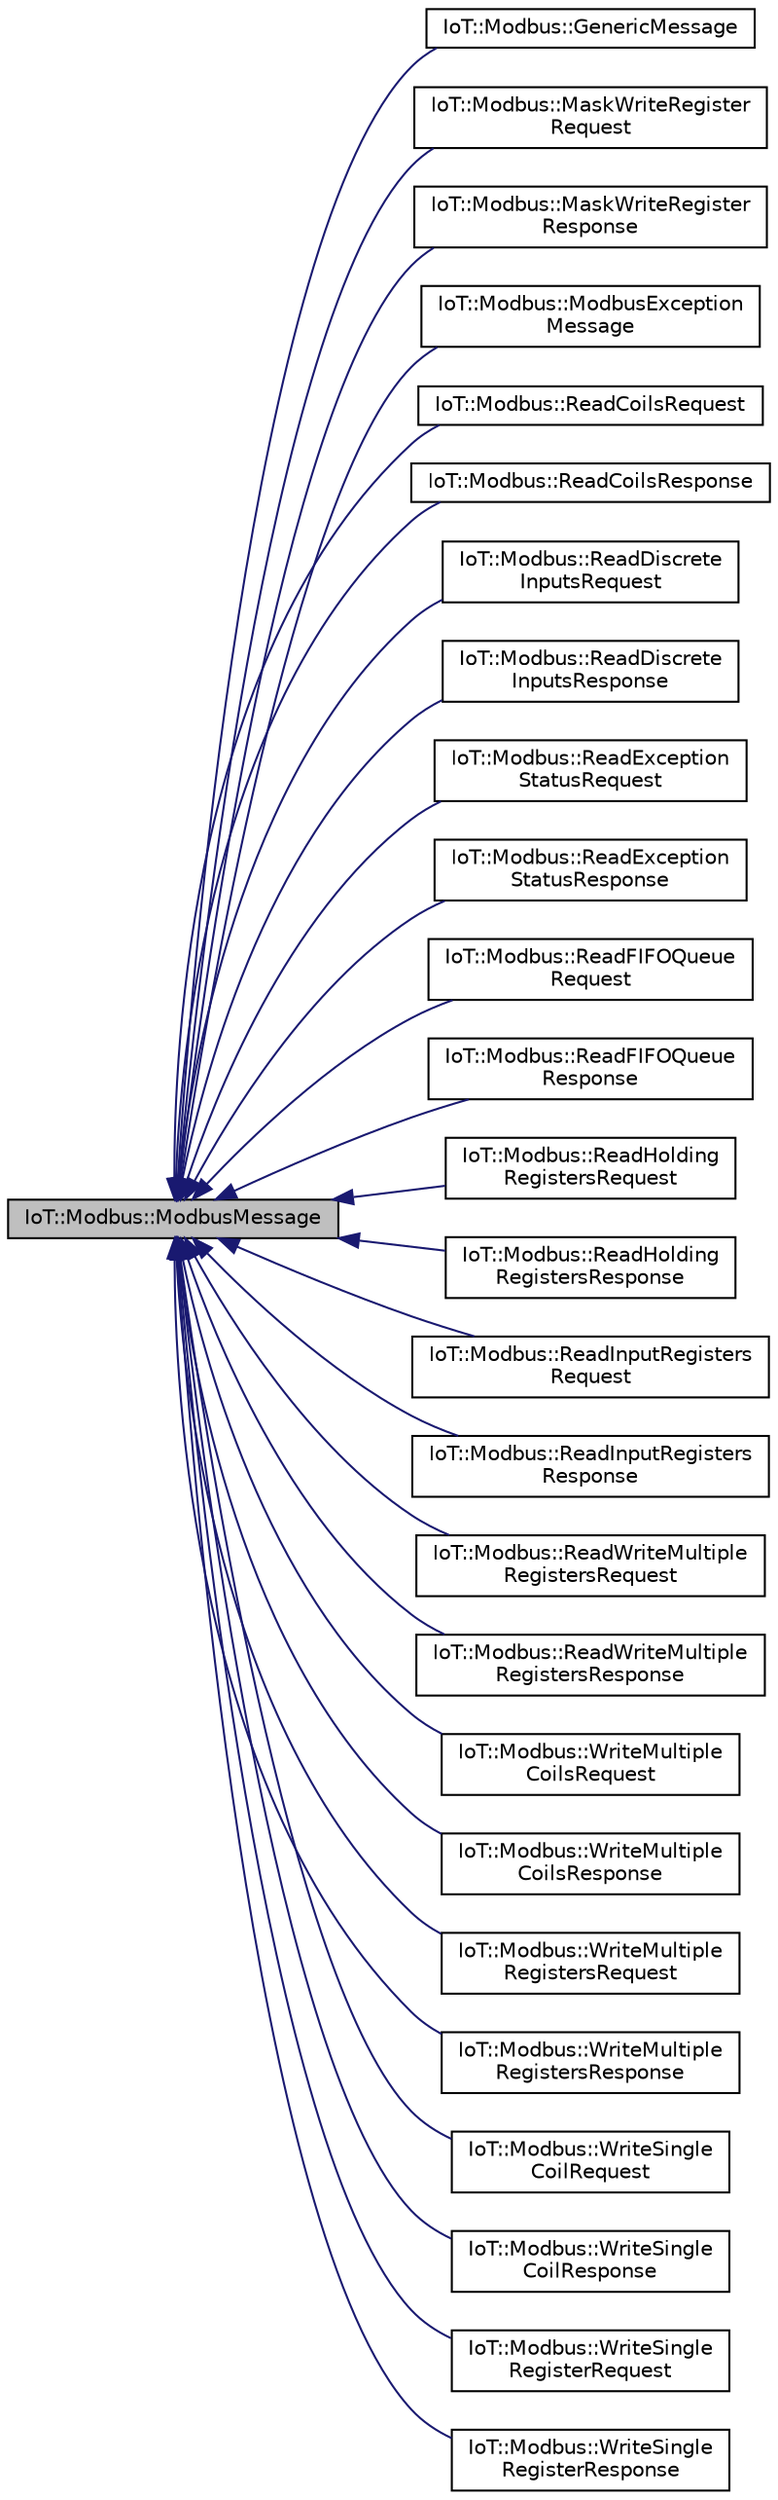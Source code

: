 digraph "IoT::Modbus::ModbusMessage"
{
 // LATEX_PDF_SIZE
  edge [fontname="Helvetica",fontsize="10",labelfontname="Helvetica",labelfontsize="10"];
  node [fontname="Helvetica",fontsize="10",shape=record];
  rankdir="LR";
  Node1 [label="IoT::Modbus::ModbusMessage",height=0.2,width=0.4,color="black", fillcolor="grey75", style="filled", fontcolor="black",tooltip=" "];
  Node1 -> Node2 [dir="back",color="midnightblue",fontsize="10",style="solid",fontname="Helvetica"];
  Node2 [label="IoT::Modbus::GenericMessage",height=0.2,width=0.4,color="black", fillcolor="white", style="filled",URL="$structIoT_1_1Modbus_1_1GenericMessage.html",tooltip="A generic Modbus frame."];
  Node1 -> Node3 [dir="back",color="midnightblue",fontsize="10",style="solid",fontname="Helvetica"];
  Node3 [label="IoT::Modbus::MaskWriteRegister\lRequest",height=0.2,width=0.4,color="black", fillcolor="white", style="filled",URL="$structIoT_1_1Modbus_1_1MaskWriteRegisterRequest.html",tooltip=" "];
  Node1 -> Node4 [dir="back",color="midnightblue",fontsize="10",style="solid",fontname="Helvetica"];
  Node4 [label="IoT::Modbus::MaskWriteRegister\lResponse",height=0.2,width=0.4,color="black", fillcolor="white", style="filled",URL="$structIoT_1_1Modbus_1_1MaskWriteRegisterResponse.html",tooltip=" "];
  Node1 -> Node5 [dir="back",color="midnightblue",fontsize="10",style="solid",fontname="Helvetica"];
  Node5 [label="IoT::Modbus::ModbusException\lMessage",height=0.2,width=0.4,color="black", fillcolor="white", style="filled",URL="$structIoT_1_1Modbus_1_1ModbusExceptionMessage.html",tooltip="Modbus Exception Message."];
  Node1 -> Node6 [dir="back",color="midnightblue",fontsize="10",style="solid",fontname="Helvetica"];
  Node6 [label="IoT::Modbus::ReadCoilsRequest",height=0.2,width=0.4,color="black", fillcolor="white", style="filled",URL="$structIoT_1_1Modbus_1_1ReadCoilsRequest.html",tooltip=" "];
  Node1 -> Node7 [dir="back",color="midnightblue",fontsize="10",style="solid",fontname="Helvetica"];
  Node7 [label="IoT::Modbus::ReadCoilsResponse",height=0.2,width=0.4,color="black", fillcolor="white", style="filled",URL="$structIoT_1_1Modbus_1_1ReadCoilsResponse.html",tooltip=" "];
  Node1 -> Node8 [dir="back",color="midnightblue",fontsize="10",style="solid",fontname="Helvetica"];
  Node8 [label="IoT::Modbus::ReadDiscrete\lInputsRequest",height=0.2,width=0.4,color="black", fillcolor="white", style="filled",URL="$structIoT_1_1Modbus_1_1ReadDiscreteInputsRequest.html",tooltip=" "];
  Node1 -> Node9 [dir="back",color="midnightblue",fontsize="10",style="solid",fontname="Helvetica"];
  Node9 [label="IoT::Modbus::ReadDiscrete\lInputsResponse",height=0.2,width=0.4,color="black", fillcolor="white", style="filled",URL="$structIoT_1_1Modbus_1_1ReadDiscreteInputsResponse.html",tooltip=" "];
  Node1 -> Node10 [dir="back",color="midnightblue",fontsize="10",style="solid",fontname="Helvetica"];
  Node10 [label="IoT::Modbus::ReadException\lStatusRequest",height=0.2,width=0.4,color="black", fillcolor="white", style="filled",URL="$structIoT_1_1Modbus_1_1ReadExceptionStatusRequest.html",tooltip=" "];
  Node1 -> Node11 [dir="back",color="midnightblue",fontsize="10",style="solid",fontname="Helvetica"];
  Node11 [label="IoT::Modbus::ReadException\lStatusResponse",height=0.2,width=0.4,color="black", fillcolor="white", style="filled",URL="$structIoT_1_1Modbus_1_1ReadExceptionStatusResponse.html",tooltip=" "];
  Node1 -> Node12 [dir="back",color="midnightblue",fontsize="10",style="solid",fontname="Helvetica"];
  Node12 [label="IoT::Modbus::ReadFIFOQueue\lRequest",height=0.2,width=0.4,color="black", fillcolor="white", style="filled",URL="$structIoT_1_1Modbus_1_1ReadFIFOQueueRequest.html",tooltip=" "];
  Node1 -> Node13 [dir="back",color="midnightblue",fontsize="10",style="solid",fontname="Helvetica"];
  Node13 [label="IoT::Modbus::ReadFIFOQueue\lResponse",height=0.2,width=0.4,color="black", fillcolor="white", style="filled",URL="$structIoT_1_1Modbus_1_1ReadFIFOQueueResponse.html",tooltip=" "];
  Node1 -> Node14 [dir="back",color="midnightblue",fontsize="10",style="solid",fontname="Helvetica"];
  Node14 [label="IoT::Modbus::ReadHolding\lRegistersRequest",height=0.2,width=0.4,color="black", fillcolor="white", style="filled",URL="$structIoT_1_1Modbus_1_1ReadHoldingRegistersRequest.html",tooltip=" "];
  Node1 -> Node15 [dir="back",color="midnightblue",fontsize="10",style="solid",fontname="Helvetica"];
  Node15 [label="IoT::Modbus::ReadHolding\lRegistersResponse",height=0.2,width=0.4,color="black", fillcolor="white", style="filled",URL="$structIoT_1_1Modbus_1_1ReadHoldingRegistersResponse.html",tooltip=" "];
  Node1 -> Node16 [dir="back",color="midnightblue",fontsize="10",style="solid",fontname="Helvetica"];
  Node16 [label="IoT::Modbus::ReadInputRegisters\lRequest",height=0.2,width=0.4,color="black", fillcolor="white", style="filled",URL="$structIoT_1_1Modbus_1_1ReadInputRegistersRequest.html",tooltip=" "];
  Node1 -> Node17 [dir="back",color="midnightblue",fontsize="10",style="solid",fontname="Helvetica"];
  Node17 [label="IoT::Modbus::ReadInputRegisters\lResponse",height=0.2,width=0.4,color="black", fillcolor="white", style="filled",URL="$structIoT_1_1Modbus_1_1ReadInputRegistersResponse.html",tooltip=" "];
  Node1 -> Node18 [dir="back",color="midnightblue",fontsize="10",style="solid",fontname="Helvetica"];
  Node18 [label="IoT::Modbus::ReadWriteMultiple\lRegistersRequest",height=0.2,width=0.4,color="black", fillcolor="white", style="filled",URL="$structIoT_1_1Modbus_1_1ReadWriteMultipleRegistersRequest.html",tooltip=" "];
  Node1 -> Node19 [dir="back",color="midnightblue",fontsize="10",style="solid",fontname="Helvetica"];
  Node19 [label="IoT::Modbus::ReadWriteMultiple\lRegistersResponse",height=0.2,width=0.4,color="black", fillcolor="white", style="filled",URL="$structIoT_1_1Modbus_1_1ReadWriteMultipleRegistersResponse.html",tooltip=" "];
  Node1 -> Node20 [dir="back",color="midnightblue",fontsize="10",style="solid",fontname="Helvetica"];
  Node20 [label="IoT::Modbus::WriteMultiple\lCoilsRequest",height=0.2,width=0.4,color="black", fillcolor="white", style="filled",URL="$structIoT_1_1Modbus_1_1WriteMultipleCoilsRequest.html",tooltip=" "];
  Node1 -> Node21 [dir="back",color="midnightblue",fontsize="10",style="solid",fontname="Helvetica"];
  Node21 [label="IoT::Modbus::WriteMultiple\lCoilsResponse",height=0.2,width=0.4,color="black", fillcolor="white", style="filled",URL="$structIoT_1_1Modbus_1_1WriteMultipleCoilsResponse.html",tooltip=" "];
  Node1 -> Node22 [dir="back",color="midnightblue",fontsize="10",style="solid",fontname="Helvetica"];
  Node22 [label="IoT::Modbus::WriteMultiple\lRegistersRequest",height=0.2,width=0.4,color="black", fillcolor="white", style="filled",URL="$structIoT_1_1Modbus_1_1WriteMultipleRegistersRequest.html",tooltip=" "];
  Node1 -> Node23 [dir="back",color="midnightblue",fontsize="10",style="solid",fontname="Helvetica"];
  Node23 [label="IoT::Modbus::WriteMultiple\lRegistersResponse",height=0.2,width=0.4,color="black", fillcolor="white", style="filled",URL="$structIoT_1_1Modbus_1_1WriteMultipleRegistersResponse.html",tooltip=" "];
  Node1 -> Node24 [dir="back",color="midnightblue",fontsize="10",style="solid",fontname="Helvetica"];
  Node24 [label="IoT::Modbus::WriteSingle\lCoilRequest",height=0.2,width=0.4,color="black", fillcolor="white", style="filled",URL="$structIoT_1_1Modbus_1_1WriteSingleCoilRequest.html",tooltip=" "];
  Node1 -> Node25 [dir="back",color="midnightblue",fontsize="10",style="solid",fontname="Helvetica"];
  Node25 [label="IoT::Modbus::WriteSingle\lCoilResponse",height=0.2,width=0.4,color="black", fillcolor="white", style="filled",URL="$structIoT_1_1Modbus_1_1WriteSingleCoilResponse.html",tooltip=" "];
  Node1 -> Node26 [dir="back",color="midnightblue",fontsize="10",style="solid",fontname="Helvetica"];
  Node26 [label="IoT::Modbus::WriteSingle\lRegisterRequest",height=0.2,width=0.4,color="black", fillcolor="white", style="filled",URL="$structIoT_1_1Modbus_1_1WriteSingleRegisterRequest.html",tooltip=" "];
  Node1 -> Node27 [dir="back",color="midnightblue",fontsize="10",style="solid",fontname="Helvetica"];
  Node27 [label="IoT::Modbus::WriteSingle\lRegisterResponse",height=0.2,width=0.4,color="black", fillcolor="white", style="filled",URL="$structIoT_1_1Modbus_1_1WriteSingleRegisterResponse.html",tooltip=" "];
}
